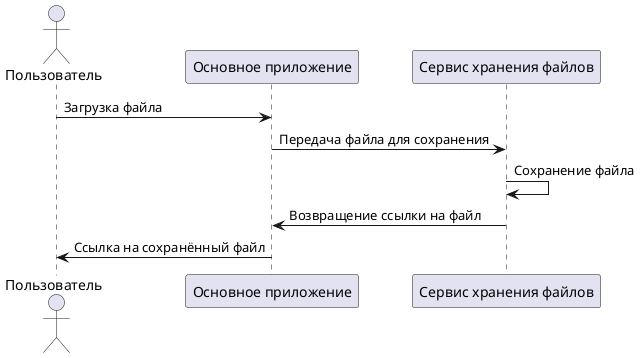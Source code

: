 @startuml FileStorageServiceSequence

actor Пользователь as User
participant "Основное приложение" as App
participant "Сервис хранения файлов" as FileStorage

User -> App : Загрузка файла
App -> FileStorage : Передача файла для сохранения
FileStorage -> FileStorage : Сохранение файла
FileStorage -> App : Возвращение ссылки на файл
App -> User : Ссылка на сохранённый файл

@enduml
